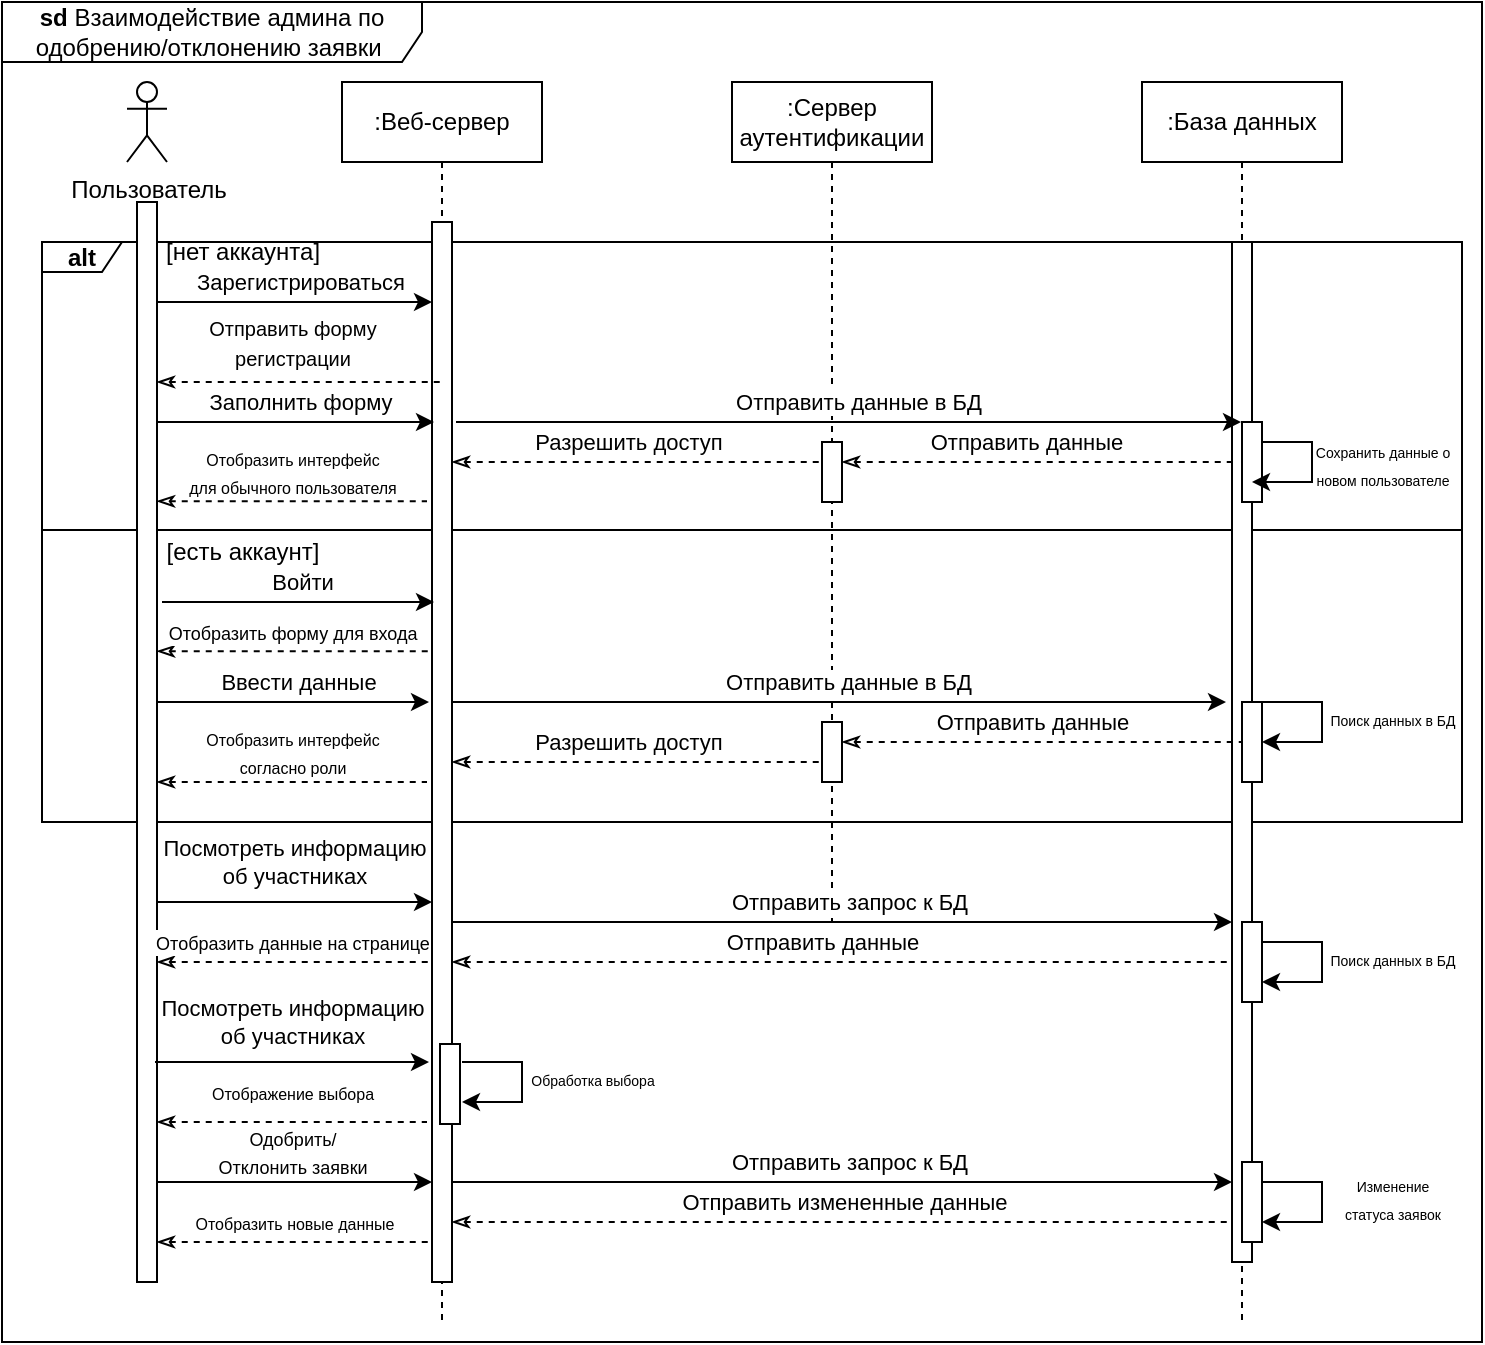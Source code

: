 <mxfile version="23.1.5" type="device">
  <diagram name="Page-1" id="2YBvvXClWsGukQMizWep">
    <mxGraphModel dx="489" dy="304" grid="1" gridSize="10" guides="1" tooltips="1" connect="1" arrows="1" fold="1" page="1" pageScale="1" pageWidth="850" pageHeight="1100" math="0" shadow="0">
      <root>
        <mxCell id="0" />
        <mxCell id="1" parent="0" />
        <mxCell id="_FRMsnlmzpFDPSuYaDpX-8" value="" style="line;strokeWidth=1;fillColor=none;align=left;verticalAlign=middle;spacingTop=-1;spacingLeft=3;spacingRight=3;rotatable=0;labelPosition=right;points=[];portConstraint=eastwest;strokeColor=inherit;" vertex="1" parent="1">
          <mxGeometry x="30" y="270" width="710" height="8" as="geometry" />
        </mxCell>
        <mxCell id="_FRMsnlmzpFDPSuYaDpX-4" value="Пользователь" style="shape=umlActor;verticalLabelPosition=bottom;verticalAlign=top;html=1;outlineConnect=0;" vertex="1" parent="1">
          <mxGeometry x="72.5" y="50" width="20" height="40" as="geometry" />
        </mxCell>
        <mxCell id="_FRMsnlmzpFDPSuYaDpX-6" value="&lt;b&gt;sd &lt;/b&gt;Взаимодействие админа по одобрению/отклонению заявки&amp;nbsp;" style="shape=umlFrame;whiteSpace=wrap;html=1;pointerEvents=0;width=210;height=30;" vertex="1" parent="1">
          <mxGeometry x="10" y="10" width="740" height="670" as="geometry" />
        </mxCell>
        <mxCell id="_FRMsnlmzpFDPSuYaDpX-7" value="&lt;b&gt;alt&lt;/b&gt;" style="shape=umlFrame;whiteSpace=wrap;html=1;pointerEvents=0;width=40;height=15;" vertex="1" parent="1">
          <mxGeometry x="30" y="130" width="710" height="290" as="geometry" />
        </mxCell>
        <mxCell id="_FRMsnlmzpFDPSuYaDpX-5" value="" style="html=1;points=[];perimeter=orthogonalPerimeter;outlineConnect=0;targetShapes=umlLifeline;portConstraint=eastwest;newEdgeStyle={&quot;edgeStyle&quot;:&quot;elbowEdgeStyle&quot;,&quot;elbow&quot;:&quot;vertical&quot;,&quot;curved&quot;:0,&quot;rounded&quot;:0};" vertex="1" parent="1">
          <mxGeometry x="77.5" y="110" width="10" height="540" as="geometry" />
        </mxCell>
        <mxCell id="aM9ryv3xv72pqoxQDRHE-1" value=":Веб-сервер" style="shape=umlLifeline;perimeter=lifelinePerimeter;whiteSpace=wrap;html=1;container=0;dropTarget=0;collapsible=0;recursiveResize=0;outlineConnect=0;portConstraint=eastwest;newEdgeStyle={&quot;edgeStyle&quot;:&quot;elbowEdgeStyle&quot;,&quot;elbow&quot;:&quot;vertical&quot;,&quot;curved&quot;:0,&quot;rounded&quot;:0};" parent="1" vertex="1">
          <mxGeometry x="180" y="50" width="100" height="620" as="geometry" />
        </mxCell>
        <mxCell id="aM9ryv3xv72pqoxQDRHE-2" value="" style="html=1;points=[];perimeter=orthogonalPerimeter;outlineConnect=0;targetShapes=umlLifeline;portConstraint=eastwest;newEdgeStyle={&quot;edgeStyle&quot;:&quot;elbowEdgeStyle&quot;,&quot;elbow&quot;:&quot;vertical&quot;,&quot;curved&quot;:0,&quot;rounded&quot;:0};" parent="aM9ryv3xv72pqoxQDRHE-1" vertex="1">
          <mxGeometry x="45" y="70" width="10" height="530" as="geometry" />
        </mxCell>
        <mxCell id="_FRMsnlmzpFDPSuYaDpX-54" value="" style="html=1;points=[[0,0,0,0,5],[0,1,0,0,-5],[1,0,0,0,5],[1,1,0,0,-5]];perimeter=orthogonalPerimeter;outlineConnect=0;targetShapes=umlLifeline;portConstraint=eastwest;newEdgeStyle={&quot;curved&quot;:0,&quot;rounded&quot;:0};" vertex="1" parent="aM9ryv3xv72pqoxQDRHE-1">
          <mxGeometry x="49" y="481" width="10" height="40" as="geometry" />
        </mxCell>
        <mxCell id="_FRMsnlmzpFDPSuYaDpX-2" value=":Сервер аутентификации" style="shape=umlLifeline;perimeter=lifelinePerimeter;whiteSpace=wrap;html=1;container=0;dropTarget=0;collapsible=0;recursiveResize=0;outlineConnect=0;portConstraint=eastwest;newEdgeStyle={&quot;edgeStyle&quot;:&quot;elbowEdgeStyle&quot;,&quot;elbow&quot;:&quot;vertical&quot;,&quot;curved&quot;:0,&quot;rounded&quot;:0};" vertex="1" parent="1">
          <mxGeometry x="375" y="50" width="100" height="420" as="geometry" />
        </mxCell>
        <mxCell id="_FRMsnlmzpFDPSuYaDpX-3" value="" style="html=1;points=[];perimeter=orthogonalPerimeter;outlineConnect=0;targetShapes=umlLifeline;portConstraint=eastwest;newEdgeStyle={&quot;edgeStyle&quot;:&quot;elbowEdgeStyle&quot;,&quot;elbow&quot;:&quot;vertical&quot;,&quot;curved&quot;:0,&quot;rounded&quot;:0};" vertex="1" parent="_FRMsnlmzpFDPSuYaDpX-2">
          <mxGeometry x="45" y="180" width="10" height="30" as="geometry" />
        </mxCell>
        <mxCell id="_FRMsnlmzpFDPSuYaDpX-37" value="" style="html=1;points=[];perimeter=orthogonalPerimeter;outlineConnect=0;targetShapes=umlLifeline;portConstraint=eastwest;newEdgeStyle={&quot;edgeStyle&quot;:&quot;elbowEdgeStyle&quot;,&quot;elbow&quot;:&quot;vertical&quot;,&quot;curved&quot;:0,&quot;rounded&quot;:0};" vertex="1" parent="_FRMsnlmzpFDPSuYaDpX-2">
          <mxGeometry x="45" y="320" width="10" height="30" as="geometry" />
        </mxCell>
        <mxCell id="aM9ryv3xv72pqoxQDRHE-5" value=":База данных" style="shape=umlLifeline;perimeter=lifelinePerimeter;whiteSpace=wrap;html=1;container=0;dropTarget=0;collapsible=0;recursiveResize=0;outlineConnect=0;portConstraint=eastwest;newEdgeStyle={&quot;edgeStyle&quot;:&quot;elbowEdgeStyle&quot;,&quot;elbow&quot;:&quot;vertical&quot;,&quot;curved&quot;:0,&quot;rounded&quot;:0};" parent="1" vertex="1">
          <mxGeometry x="580" y="50" width="100" height="620" as="geometry" />
        </mxCell>
        <mxCell id="aM9ryv3xv72pqoxQDRHE-6" value="" style="html=1;points=[];perimeter=orthogonalPerimeter;outlineConnect=0;targetShapes=umlLifeline;portConstraint=eastwest;newEdgeStyle={&quot;edgeStyle&quot;:&quot;elbowEdgeStyle&quot;,&quot;elbow&quot;:&quot;vertical&quot;,&quot;curved&quot;:0,&quot;rounded&quot;:0};" parent="aM9ryv3xv72pqoxQDRHE-5" vertex="1">
          <mxGeometry x="45" y="80" width="10" height="510" as="geometry" />
        </mxCell>
        <mxCell id="_FRMsnlmzpFDPSuYaDpX-16" value="" style="html=1;points=[[0,0,0,0,5],[0,1,0,0,-5],[1,0,0,0,5],[1,1,0,0,-5]];perimeter=orthogonalPerimeter;outlineConnect=0;targetShapes=umlLifeline;portConstraint=eastwest;newEdgeStyle={&quot;curved&quot;:0,&quot;rounded&quot;:0};" vertex="1" parent="aM9ryv3xv72pqoxQDRHE-5">
          <mxGeometry x="50" y="170" width="10" height="40" as="geometry" />
        </mxCell>
        <mxCell id="_FRMsnlmzpFDPSuYaDpX-17" value="" style="endArrow=classic;html=1;rounded=0;entryX=1;entryY=1;entryDx=0;entryDy=-5;entryPerimeter=0;" edge="1" parent="aM9ryv3xv72pqoxQDRHE-5">
          <mxGeometry width="50" height="50" relative="1" as="geometry">
            <mxPoint x="60" y="180" as="sourcePoint" />
            <mxPoint x="55" y="200" as="targetPoint" />
            <Array as="points">
              <mxPoint x="85" y="180" />
              <mxPoint x="85" y="200" />
            </Array>
          </mxGeometry>
        </mxCell>
        <mxCell id="_FRMsnlmzpFDPSuYaDpX-18" value="&lt;font style=&quot;font-size: 7px;&quot;&gt;Сохранить данные о &lt;br&gt;новом пользователе&lt;/font&gt;" style="edgeLabel;html=1;align=center;verticalAlign=middle;resizable=0;points=[];" vertex="1" connectable="0" parent="_FRMsnlmzpFDPSuYaDpX-17">
          <mxGeometry x="-0.192" y="-1" relative="1" as="geometry">
            <mxPoint x="36" y="5" as="offset" />
          </mxGeometry>
        </mxCell>
        <mxCell id="_FRMsnlmzpFDPSuYaDpX-32" value="" style="html=1;points=[[0,0,0,0,5],[0,1,0,0,-5],[1,0,0,0,5],[1,1,0,0,-5]];perimeter=orthogonalPerimeter;outlineConnect=0;targetShapes=umlLifeline;portConstraint=eastwest;newEdgeStyle={&quot;curved&quot;:0,&quot;rounded&quot;:0};" vertex="1" parent="aM9ryv3xv72pqoxQDRHE-5">
          <mxGeometry x="50" y="310" width="10" height="40" as="geometry" />
        </mxCell>
        <mxCell id="_FRMsnlmzpFDPSuYaDpX-45" value="" style="html=1;points=[[0,0,0,0,5],[0,1,0,0,-5],[1,0,0,0,5],[1,1,0,0,-5]];perimeter=orthogonalPerimeter;outlineConnect=0;targetShapes=umlLifeline;portConstraint=eastwest;newEdgeStyle={&quot;curved&quot;:0,&quot;rounded&quot;:0};" vertex="1" parent="aM9ryv3xv72pqoxQDRHE-5">
          <mxGeometry x="50" y="420" width="10" height="40" as="geometry" />
        </mxCell>
        <mxCell id="_FRMsnlmzpFDPSuYaDpX-46" value="" style="endArrow=classic;html=1;rounded=0;entryX=1;entryY=1;entryDx=0;entryDy=-5;entryPerimeter=0;" edge="1" parent="aM9ryv3xv72pqoxQDRHE-5" source="_FRMsnlmzpFDPSuYaDpX-45">
          <mxGeometry width="50" height="50" relative="1" as="geometry">
            <mxPoint x="65" y="430" as="sourcePoint" />
            <mxPoint x="60" y="450" as="targetPoint" />
            <Array as="points">
              <mxPoint x="90" y="430" />
              <mxPoint x="90" y="450" />
            </Array>
          </mxGeometry>
        </mxCell>
        <mxCell id="_FRMsnlmzpFDPSuYaDpX-47" value="&lt;span style=&quot;font-size: 7px;&quot;&gt;Поиск данных в БД&lt;/span&gt;" style="edgeLabel;html=1;align=center;verticalAlign=middle;resizable=0;points=[];" vertex="1" connectable="0" parent="_FRMsnlmzpFDPSuYaDpX-46">
          <mxGeometry x="-0.192" y="-1" relative="1" as="geometry">
            <mxPoint x="36" y="5" as="offset" />
          </mxGeometry>
        </mxCell>
        <mxCell id="_FRMsnlmzpFDPSuYaDpX-64" value="" style="html=1;points=[[0,0,0,0,5],[0,1,0,0,-5],[1,0,0,0,5],[1,1,0,0,-5]];perimeter=orthogonalPerimeter;outlineConnect=0;targetShapes=umlLifeline;portConstraint=eastwest;newEdgeStyle={&quot;curved&quot;:0,&quot;rounded&quot;:0};" vertex="1" parent="aM9ryv3xv72pqoxQDRHE-5">
          <mxGeometry x="50" y="540" width="10" height="40" as="geometry" />
        </mxCell>
        <mxCell id="_FRMsnlmzpFDPSuYaDpX-9" value="[нет аккаунта]" style="text;html=1;align=center;verticalAlign=middle;resizable=0;points=[];autosize=1;strokeColor=none;fillColor=none;" vertex="1" parent="1">
          <mxGeometry x="80" y="120" width="100" height="30" as="geometry" />
        </mxCell>
        <mxCell id="_FRMsnlmzpFDPSuYaDpX-10" value="[есть аккаунт]" style="text;html=1;align=center;verticalAlign=middle;resizable=0;points=[];autosize=1;strokeColor=none;fillColor=none;" vertex="1" parent="1">
          <mxGeometry x="80" y="270" width="100" height="30" as="geometry" />
        </mxCell>
        <mxCell id="_FRMsnlmzpFDPSuYaDpX-11" value="Зарегистрироваться" style="endArrow=classic;html=1;rounded=0;" edge="1" parent="1" source="_FRMsnlmzpFDPSuYaDpX-5" target="aM9ryv3xv72pqoxQDRHE-2">
          <mxGeometry x="0.018" y="10" width="50" height="50" relative="1" as="geometry">
            <mxPoint x="230" y="360" as="sourcePoint" />
            <mxPoint x="220" y="160" as="targetPoint" />
            <Array as="points">
              <mxPoint x="150" y="160" />
            </Array>
            <mxPoint x="1" as="offset" />
          </mxGeometry>
        </mxCell>
        <mxCell id="_FRMsnlmzpFDPSuYaDpX-12" value="" style="endArrow=none;dashed=1;html=1;rounded=0;startArrow=classicThin;startFill=0;" edge="1" parent="1" source="_FRMsnlmzpFDPSuYaDpX-5" target="aM9ryv3xv72pqoxQDRHE-1">
          <mxGeometry width="50" height="50" relative="1" as="geometry">
            <mxPoint x="230" y="360" as="sourcePoint" />
            <mxPoint x="280" y="310" as="targetPoint" />
            <Array as="points">
              <mxPoint x="160" y="200" />
            </Array>
          </mxGeometry>
        </mxCell>
        <mxCell id="_FRMsnlmzpFDPSuYaDpX-13" value="&lt;font style=&quot;font-size: 10px;&quot;&gt;Отправить форму &lt;br&gt;регистрации&lt;/font&gt;" style="text;html=1;align=center;verticalAlign=middle;resizable=0;points=[];autosize=1;strokeColor=none;fillColor=none;" vertex="1" parent="1">
          <mxGeometry x="100" y="160" width="110" height="40" as="geometry" />
        </mxCell>
        <mxCell id="_FRMsnlmzpFDPSuYaDpX-14" value="Заполнить форму" style="endArrow=classic;html=1;rounded=0;" edge="1" parent="1" source="_FRMsnlmzpFDPSuYaDpX-5">
          <mxGeometry x="0.018" y="10" width="50" height="50" relative="1" as="geometry">
            <mxPoint x="90" y="220" as="sourcePoint" />
            <mxPoint x="226" y="220" as="targetPoint" />
            <Array as="points" />
            <mxPoint x="1" as="offset" />
          </mxGeometry>
        </mxCell>
        <mxCell id="_FRMsnlmzpFDPSuYaDpX-15" value="Отправить данные в БД" style="endArrow=classic;html=1;rounded=0;" edge="1" parent="1" target="aM9ryv3xv72pqoxQDRHE-5">
          <mxGeometry x="0.018" y="10" width="50" height="50" relative="1" as="geometry">
            <mxPoint x="237" y="220" as="sourcePoint" />
            <mxPoint x="375" y="220" as="targetPoint" />
            <Array as="points" />
            <mxPoint x="1" as="offset" />
          </mxGeometry>
        </mxCell>
        <mxCell id="_FRMsnlmzpFDPSuYaDpX-19" value="" style="endArrow=none;dashed=1;html=1;rounded=0;startArrow=classicThin;startFill=0;" edge="1" parent="1" target="aM9ryv3xv72pqoxQDRHE-6">
          <mxGeometry width="50" height="50" relative="1" as="geometry">
            <mxPoint x="430" y="240" as="sourcePoint" />
            <mxPoint x="572" y="240" as="targetPoint" />
            <Array as="points">
              <mxPoint x="502" y="240" />
            </Array>
          </mxGeometry>
        </mxCell>
        <mxCell id="_FRMsnlmzpFDPSuYaDpX-20" value="Отправить данные" style="edgeLabel;html=1;align=center;verticalAlign=middle;resizable=0;points=[];" vertex="1" connectable="0" parent="_FRMsnlmzpFDPSuYaDpX-19">
          <mxGeometry x="-0.054" relative="1" as="geometry">
            <mxPoint y="-10" as="offset" />
          </mxGeometry>
        </mxCell>
        <mxCell id="_FRMsnlmzpFDPSuYaDpX-21" value="" style="endArrow=none;dashed=1;html=1;rounded=0;startArrow=classicThin;startFill=0;" edge="1" parent="1" source="aM9ryv3xv72pqoxQDRHE-2">
          <mxGeometry width="50" height="50" relative="1" as="geometry">
            <mxPoint x="240" y="240" as="sourcePoint" />
            <mxPoint x="420" y="240" as="targetPoint" />
            <Array as="points">
              <mxPoint x="302" y="240" />
            </Array>
          </mxGeometry>
        </mxCell>
        <mxCell id="_FRMsnlmzpFDPSuYaDpX-22" value="Разрешить доступ" style="edgeLabel;html=1;align=center;verticalAlign=middle;resizable=0;points=[];" vertex="1" connectable="0" parent="_FRMsnlmzpFDPSuYaDpX-21">
          <mxGeometry x="-0.054" relative="1" as="geometry">
            <mxPoint y="-10" as="offset" />
          </mxGeometry>
        </mxCell>
        <mxCell id="_FRMsnlmzpFDPSuYaDpX-23" value="" style="endArrow=none;dashed=1;html=1;rounded=0;startArrow=classicThin;startFill=0;" edge="1" parent="1">
          <mxGeometry width="50" height="50" relative="1" as="geometry">
            <mxPoint x="87.5" y="259.66" as="sourcePoint" />
            <mxPoint x="222.5" y="259.66" as="targetPoint" />
            <Array as="points">
              <mxPoint x="102" y="259.66" />
            </Array>
          </mxGeometry>
        </mxCell>
        <mxCell id="_FRMsnlmzpFDPSuYaDpX-24" value="&lt;font style=&quot;font-size: 8px;&quot;&gt;Отобразить интерфейс &lt;br&gt;для обычного пользователя&lt;/font&gt;" style="edgeLabel;html=1;align=center;verticalAlign=middle;resizable=0;points=[];" vertex="1" connectable="0" parent="_FRMsnlmzpFDPSuYaDpX-23">
          <mxGeometry x="-0.054" relative="1" as="geometry">
            <mxPoint x="3" y="-15" as="offset" />
          </mxGeometry>
        </mxCell>
        <mxCell id="_FRMsnlmzpFDPSuYaDpX-25" value="Войти" style="endArrow=classic;html=1;rounded=0;" edge="1" parent="1">
          <mxGeometry x="0.018" y="10" width="50" height="50" relative="1" as="geometry">
            <mxPoint x="90" y="310" as="sourcePoint" />
            <mxPoint x="226" y="310" as="targetPoint" />
            <Array as="points" />
            <mxPoint x="1" as="offset" />
          </mxGeometry>
        </mxCell>
        <mxCell id="_FRMsnlmzpFDPSuYaDpX-26" value="" style="endArrow=none;dashed=1;html=1;rounded=0;startArrow=classicThin;startFill=0;" edge="1" parent="1" target="aM9ryv3xv72pqoxQDRHE-2">
          <mxGeometry width="50" height="50" relative="1" as="geometry">
            <mxPoint x="87.5" y="334.66" as="sourcePoint" />
            <mxPoint x="220" y="335" as="targetPoint" />
            <Array as="points">
              <mxPoint x="159.5" y="334.66" />
            </Array>
          </mxGeometry>
        </mxCell>
        <mxCell id="_FRMsnlmzpFDPSuYaDpX-27" value="&lt;font style=&quot;font-size: 9px;&quot;&gt;Отобразить форму для входа&lt;/font&gt;" style="edgeLabel;html=1;align=center;verticalAlign=middle;resizable=0;points=[];" vertex="1" connectable="0" parent="_FRMsnlmzpFDPSuYaDpX-26">
          <mxGeometry x="0.155" y="-1" relative="1" as="geometry">
            <mxPoint x="-12" y="-11" as="offset" />
          </mxGeometry>
        </mxCell>
        <mxCell id="_FRMsnlmzpFDPSuYaDpX-28" value="Ввести данные" style="endArrow=classic;html=1;rounded=0;" edge="1" parent="1">
          <mxGeometry x="0.018" y="10" width="50" height="50" relative="1" as="geometry">
            <mxPoint x="87.5" y="360" as="sourcePoint" />
            <mxPoint x="223.5" y="360" as="targetPoint" />
            <Array as="points" />
            <mxPoint x="1" as="offset" />
          </mxGeometry>
        </mxCell>
        <mxCell id="_FRMsnlmzpFDPSuYaDpX-31" value="Отправить данные в БД" style="endArrow=classic;html=1;rounded=0;" edge="1" parent="1" source="aM9ryv3xv72pqoxQDRHE-2">
          <mxGeometry x="0.018" y="10" width="50" height="50" relative="1" as="geometry">
            <mxPoint x="240" y="360" as="sourcePoint" />
            <mxPoint x="622" y="360" as="targetPoint" />
            <Array as="points" />
            <mxPoint x="1" as="offset" />
          </mxGeometry>
        </mxCell>
        <mxCell id="_FRMsnlmzpFDPSuYaDpX-33" value="" style="endArrow=classic;html=1;rounded=0;entryX=1;entryY=1;entryDx=0;entryDy=-5;entryPerimeter=0;" edge="1" parent="1" source="_FRMsnlmzpFDPSuYaDpX-32">
          <mxGeometry width="50" height="50" relative="1" as="geometry">
            <mxPoint x="645" y="360" as="sourcePoint" />
            <mxPoint x="640" y="380" as="targetPoint" />
            <Array as="points">
              <mxPoint x="670" y="360" />
              <mxPoint x="670" y="380" />
            </Array>
          </mxGeometry>
        </mxCell>
        <mxCell id="_FRMsnlmzpFDPSuYaDpX-34" value="&lt;span style=&quot;font-size: 7px;&quot;&gt;Поиск данных в БД&lt;/span&gt;" style="edgeLabel;html=1;align=center;verticalAlign=middle;resizable=0;points=[];" vertex="1" connectable="0" parent="_FRMsnlmzpFDPSuYaDpX-33">
          <mxGeometry x="-0.192" y="-1" relative="1" as="geometry">
            <mxPoint x="36" y="5" as="offset" />
          </mxGeometry>
        </mxCell>
        <mxCell id="_FRMsnlmzpFDPSuYaDpX-35" value="" style="endArrow=none;dashed=1;html=1;rounded=0;startArrow=classicThin;startFill=0;" edge="1" parent="1" source="_FRMsnlmzpFDPSuYaDpX-37">
          <mxGeometry width="50" height="50" relative="1" as="geometry">
            <mxPoint x="435" y="380" as="sourcePoint" />
            <mxPoint x="630" y="380" as="targetPoint" />
            <Array as="points">
              <mxPoint x="507" y="380" />
            </Array>
          </mxGeometry>
        </mxCell>
        <mxCell id="_FRMsnlmzpFDPSuYaDpX-36" value="Отправить данные" style="edgeLabel;html=1;align=center;verticalAlign=middle;resizable=0;points=[];" vertex="1" connectable="0" parent="_FRMsnlmzpFDPSuYaDpX-35">
          <mxGeometry x="-0.054" relative="1" as="geometry">
            <mxPoint y="-10" as="offset" />
          </mxGeometry>
        </mxCell>
        <mxCell id="_FRMsnlmzpFDPSuYaDpX-38" value="" style="endArrow=none;dashed=1;html=1;rounded=0;startArrow=classicThin;startFill=0;" edge="1" parent="1" source="aM9ryv3xv72pqoxQDRHE-2">
          <mxGeometry width="50" height="50" relative="1" as="geometry">
            <mxPoint x="240" y="390" as="sourcePoint" />
            <mxPoint x="420" y="390" as="targetPoint" />
            <Array as="points">
              <mxPoint x="307" y="390" />
              <mxPoint x="385" y="390" />
            </Array>
          </mxGeometry>
        </mxCell>
        <mxCell id="_FRMsnlmzpFDPSuYaDpX-39" value="Разрешить доступ" style="edgeLabel;html=1;align=center;verticalAlign=middle;resizable=0;points=[];" vertex="1" connectable="0" parent="_FRMsnlmzpFDPSuYaDpX-38">
          <mxGeometry x="-0.054" relative="1" as="geometry">
            <mxPoint y="-10" as="offset" />
          </mxGeometry>
        </mxCell>
        <mxCell id="_FRMsnlmzpFDPSuYaDpX-40" value="" style="endArrow=none;dashed=1;html=1;rounded=0;startArrow=classicThin;startFill=0;" edge="1" parent="1">
          <mxGeometry width="50" height="50" relative="1" as="geometry">
            <mxPoint x="87.5" y="400" as="sourcePoint" />
            <mxPoint x="222.5" y="400" as="targetPoint" />
            <Array as="points">
              <mxPoint x="102" y="400" />
            </Array>
          </mxGeometry>
        </mxCell>
        <mxCell id="_FRMsnlmzpFDPSuYaDpX-41" value="&lt;span style=&quot;font-size: 8px;&quot;&gt;Отобразить интерфейс &lt;br&gt;согласно роли&lt;/span&gt;" style="edgeLabel;html=1;align=center;verticalAlign=middle;resizable=0;points=[];" vertex="1" connectable="0" parent="_FRMsnlmzpFDPSuYaDpX-40">
          <mxGeometry x="-0.054" relative="1" as="geometry">
            <mxPoint x="3" y="-15" as="offset" />
          </mxGeometry>
        </mxCell>
        <mxCell id="_FRMsnlmzpFDPSuYaDpX-42" value="" style="endArrow=classic;html=1;rounded=0;" edge="1" parent="1" source="_FRMsnlmzpFDPSuYaDpX-5" target="aM9ryv3xv72pqoxQDRHE-2">
          <mxGeometry width="50" height="50" relative="1" as="geometry">
            <mxPoint x="220" y="440" as="sourcePoint" />
            <mxPoint x="270" y="390" as="targetPoint" />
            <Array as="points">
              <mxPoint x="160" y="460" />
            </Array>
          </mxGeometry>
        </mxCell>
        <mxCell id="_FRMsnlmzpFDPSuYaDpX-43" value="Посмотреть информацию&lt;br&gt;об участниках" style="edgeLabel;html=1;align=center;verticalAlign=middle;resizable=0;points=[];" vertex="1" connectable="0" parent="_FRMsnlmzpFDPSuYaDpX-42">
          <mxGeometry x="-0.11" y="1" relative="1" as="geometry">
            <mxPoint x="7" y="-19" as="offset" />
          </mxGeometry>
        </mxCell>
        <mxCell id="_FRMsnlmzpFDPSuYaDpX-44" value="Отправить запрос к БД&amp;nbsp;" style="endArrow=classic;html=1;rounded=0;" edge="1" parent="1" source="aM9ryv3xv72pqoxQDRHE-2" target="aM9ryv3xv72pqoxQDRHE-6">
          <mxGeometry x="0.018" y="10" width="50" height="50" relative="1" as="geometry">
            <mxPoint x="240" y="460" as="sourcePoint" />
            <mxPoint x="620" y="460" as="targetPoint" />
            <Array as="points">
              <mxPoint x="430" y="470" />
            </Array>
            <mxPoint x="1" as="offset" />
          </mxGeometry>
        </mxCell>
        <mxCell id="_FRMsnlmzpFDPSuYaDpX-48" value="" style="endArrow=none;dashed=1;html=1;rounded=0;startArrow=classicThin;startFill=0;" edge="1" parent="1" source="aM9ryv3xv72pqoxQDRHE-2" target="aM9ryv3xv72pqoxQDRHE-6">
          <mxGeometry width="50" height="50" relative="1" as="geometry">
            <mxPoint x="425" y="490" as="sourcePoint" />
            <mxPoint x="625" y="490" as="targetPoint" />
            <Array as="points">
              <mxPoint x="502" y="490" />
            </Array>
          </mxGeometry>
        </mxCell>
        <mxCell id="_FRMsnlmzpFDPSuYaDpX-49" value="Отправить данные" style="edgeLabel;html=1;align=center;verticalAlign=middle;resizable=0;points=[];" vertex="1" connectable="0" parent="_FRMsnlmzpFDPSuYaDpX-48">
          <mxGeometry x="-0.054" relative="1" as="geometry">
            <mxPoint y="-10" as="offset" />
          </mxGeometry>
        </mxCell>
        <mxCell id="_FRMsnlmzpFDPSuYaDpX-50" value="" style="endArrow=none;dashed=1;html=1;rounded=0;startArrow=classicThin;startFill=0;" edge="1" parent="1" source="_FRMsnlmzpFDPSuYaDpX-5" target="aM9ryv3xv72pqoxQDRHE-2">
          <mxGeometry width="50" height="50" relative="1" as="geometry">
            <mxPoint x="86.25" y="500" as="sourcePoint" />
            <mxPoint x="223.75" y="500.34" as="targetPoint" />
            <Array as="points">
              <mxPoint x="160" y="490" />
            </Array>
          </mxGeometry>
        </mxCell>
        <mxCell id="_FRMsnlmzpFDPSuYaDpX-51" value="&lt;font style=&quot;font-size: 9px;&quot;&gt;Отобразить данные на странице&lt;/font&gt;" style="edgeLabel;html=1;align=center;verticalAlign=middle;resizable=0;points=[];" vertex="1" connectable="0" parent="_FRMsnlmzpFDPSuYaDpX-50">
          <mxGeometry x="0.155" y="-1" relative="1" as="geometry">
            <mxPoint x="-12" y="-11" as="offset" />
          </mxGeometry>
        </mxCell>
        <mxCell id="_FRMsnlmzpFDPSuYaDpX-52" value="" style="endArrow=classic;html=1;rounded=0;" edge="1" parent="1">
          <mxGeometry width="50" height="50" relative="1" as="geometry">
            <mxPoint x="86.5" y="540" as="sourcePoint" />
            <mxPoint x="223.5" y="540" as="targetPoint" />
            <Array as="points">
              <mxPoint x="158.5" y="540" />
            </Array>
          </mxGeometry>
        </mxCell>
        <mxCell id="_FRMsnlmzpFDPSuYaDpX-53" value="Посмотреть информацию&lt;br&gt;об участниках" style="edgeLabel;html=1;align=center;verticalAlign=middle;resizable=0;points=[];" vertex="1" connectable="0" parent="_FRMsnlmzpFDPSuYaDpX-52">
          <mxGeometry x="-0.11" y="1" relative="1" as="geometry">
            <mxPoint x="7" y="-19" as="offset" />
          </mxGeometry>
        </mxCell>
        <mxCell id="_FRMsnlmzpFDPSuYaDpX-57" value="" style="endArrow=classic;html=1;rounded=0;entryX=1;entryY=1;entryDx=0;entryDy=-5;entryPerimeter=0;" edge="1" parent="1">
          <mxGeometry width="50" height="50" relative="1" as="geometry">
            <mxPoint x="240" y="540" as="sourcePoint" />
            <mxPoint x="240" y="560" as="targetPoint" />
            <Array as="points">
              <mxPoint x="270" y="540" />
              <mxPoint x="270" y="560" />
            </Array>
          </mxGeometry>
        </mxCell>
        <mxCell id="_FRMsnlmzpFDPSuYaDpX-58" value="&lt;span style=&quot;font-size: 7px;&quot;&gt;Обработка выбора&lt;/span&gt;" style="edgeLabel;html=1;align=center;verticalAlign=middle;resizable=0;points=[];" vertex="1" connectable="0" parent="_FRMsnlmzpFDPSuYaDpX-57">
          <mxGeometry x="-0.192" y="-1" relative="1" as="geometry">
            <mxPoint x="36" y="5" as="offset" />
          </mxGeometry>
        </mxCell>
        <mxCell id="_FRMsnlmzpFDPSuYaDpX-59" value="" style="endArrow=none;dashed=1;html=1;rounded=0;startArrow=classicThin;startFill=0;" edge="1" parent="1">
          <mxGeometry width="50" height="50" relative="1" as="geometry">
            <mxPoint x="87.5" y="570" as="sourcePoint" />
            <mxPoint x="222.5" y="570" as="targetPoint" />
            <Array as="points">
              <mxPoint x="102" y="570" />
            </Array>
          </mxGeometry>
        </mxCell>
        <mxCell id="_FRMsnlmzpFDPSuYaDpX-60" value="&lt;span style=&quot;font-size: 8px;&quot;&gt;Отображение выбора&lt;/span&gt;" style="edgeLabel;html=1;align=center;verticalAlign=middle;resizable=0;points=[];" vertex="1" connectable="0" parent="_FRMsnlmzpFDPSuYaDpX-59">
          <mxGeometry x="-0.054" relative="1" as="geometry">
            <mxPoint x="3" y="-15" as="offset" />
          </mxGeometry>
        </mxCell>
        <mxCell id="_FRMsnlmzpFDPSuYaDpX-61" value="" style="endArrow=classic;html=1;rounded=0;" edge="1" parent="1" source="_FRMsnlmzpFDPSuYaDpX-5" target="aM9ryv3xv72pqoxQDRHE-2">
          <mxGeometry width="50" height="50" relative="1" as="geometry">
            <mxPoint x="220" y="580" as="sourcePoint" />
            <mxPoint x="270" y="530" as="targetPoint" />
            <Array as="points">
              <mxPoint x="150" y="600" />
            </Array>
          </mxGeometry>
        </mxCell>
        <mxCell id="_FRMsnlmzpFDPSuYaDpX-62" value="&lt;font style=&quot;font-size: 9px;&quot;&gt;Одобрить/&lt;br&gt;Отклонить заявки&lt;/font&gt;" style="edgeLabel;html=1;align=center;verticalAlign=middle;resizable=0;points=[];" vertex="1" connectable="0" parent="_FRMsnlmzpFDPSuYaDpX-61">
          <mxGeometry x="0.177" y="2" relative="1" as="geometry">
            <mxPoint x="-14" y="-13" as="offset" />
          </mxGeometry>
        </mxCell>
        <mxCell id="_FRMsnlmzpFDPSuYaDpX-63" value="Отправить запрос к БД&amp;nbsp;" style="endArrow=classic;html=1;rounded=0;" edge="1" parent="1" source="aM9ryv3xv72pqoxQDRHE-2" target="aM9ryv3xv72pqoxQDRHE-6">
          <mxGeometry x="0.018" y="10" width="50" height="50" relative="1" as="geometry">
            <mxPoint x="230" y="600" as="sourcePoint" />
            <mxPoint x="620" y="600" as="targetPoint" />
            <Array as="points">
              <mxPoint x="425" y="600" />
            </Array>
            <mxPoint x="1" as="offset" />
          </mxGeometry>
        </mxCell>
        <mxCell id="_FRMsnlmzpFDPSuYaDpX-65" value="" style="endArrow=classic;html=1;rounded=0;entryX=1;entryY=1;entryDx=0;entryDy=-5;entryPerimeter=0;" edge="1" parent="1">
          <mxGeometry width="50" height="50" relative="1" as="geometry">
            <mxPoint x="640" y="600" as="sourcePoint" />
            <mxPoint x="640" y="620" as="targetPoint" />
            <Array as="points">
              <mxPoint x="670" y="600" />
              <mxPoint x="670" y="620" />
            </Array>
          </mxGeometry>
        </mxCell>
        <mxCell id="_FRMsnlmzpFDPSuYaDpX-66" value="&lt;span style=&quot;font-size: 7px;&quot;&gt;Изменение &lt;br&gt;статуса заявок&lt;/span&gt;" style="edgeLabel;html=1;align=center;verticalAlign=middle;resizable=0;points=[];" vertex="1" connectable="0" parent="_FRMsnlmzpFDPSuYaDpX-65">
          <mxGeometry x="-0.192" y="-1" relative="1" as="geometry">
            <mxPoint x="36" y="5" as="offset" />
          </mxGeometry>
        </mxCell>
        <mxCell id="_FRMsnlmzpFDPSuYaDpX-67" value="" style="endArrow=none;dashed=1;html=1;rounded=0;startArrow=classicThin;startFill=0;" edge="1" parent="1" source="aM9ryv3xv72pqoxQDRHE-2" target="aM9ryv3xv72pqoxQDRHE-6">
          <mxGeometry width="50" height="50" relative="1" as="geometry">
            <mxPoint x="240" y="620" as="sourcePoint" />
            <mxPoint x="620" y="620" as="targetPoint" />
            <Array as="points">
              <mxPoint x="512" y="620" />
            </Array>
          </mxGeometry>
        </mxCell>
        <mxCell id="_FRMsnlmzpFDPSuYaDpX-68" value="Отправить измененные данные" style="edgeLabel;html=1;align=center;verticalAlign=middle;resizable=0;points=[];" vertex="1" connectable="0" parent="_FRMsnlmzpFDPSuYaDpX-67">
          <mxGeometry x="-0.054" relative="1" as="geometry">
            <mxPoint x="11" y="-10" as="offset" />
          </mxGeometry>
        </mxCell>
        <mxCell id="_FRMsnlmzpFDPSuYaDpX-71" value="" style="endArrow=none;dashed=1;html=1;rounded=0;startArrow=classicThin;startFill=0;" edge="1" parent="1" source="_FRMsnlmzpFDPSuYaDpX-5" target="aM9ryv3xv72pqoxQDRHE-2">
          <mxGeometry width="50" height="50" relative="1" as="geometry">
            <mxPoint x="87.5" y="630" as="sourcePoint" />
            <mxPoint x="222.5" y="630" as="targetPoint" />
            <Array as="points">
              <mxPoint x="102" y="630" />
            </Array>
          </mxGeometry>
        </mxCell>
        <mxCell id="_FRMsnlmzpFDPSuYaDpX-72" value="&lt;span style=&quot;font-size: 8px;&quot;&gt;Отобразить новые данные&lt;/span&gt;" style="edgeLabel;html=1;align=center;verticalAlign=middle;resizable=0;points=[];" vertex="1" connectable="0" parent="_FRMsnlmzpFDPSuYaDpX-71">
          <mxGeometry x="-0.054" relative="1" as="geometry">
            <mxPoint x="3" y="-10" as="offset" />
          </mxGeometry>
        </mxCell>
      </root>
    </mxGraphModel>
  </diagram>
</mxfile>
